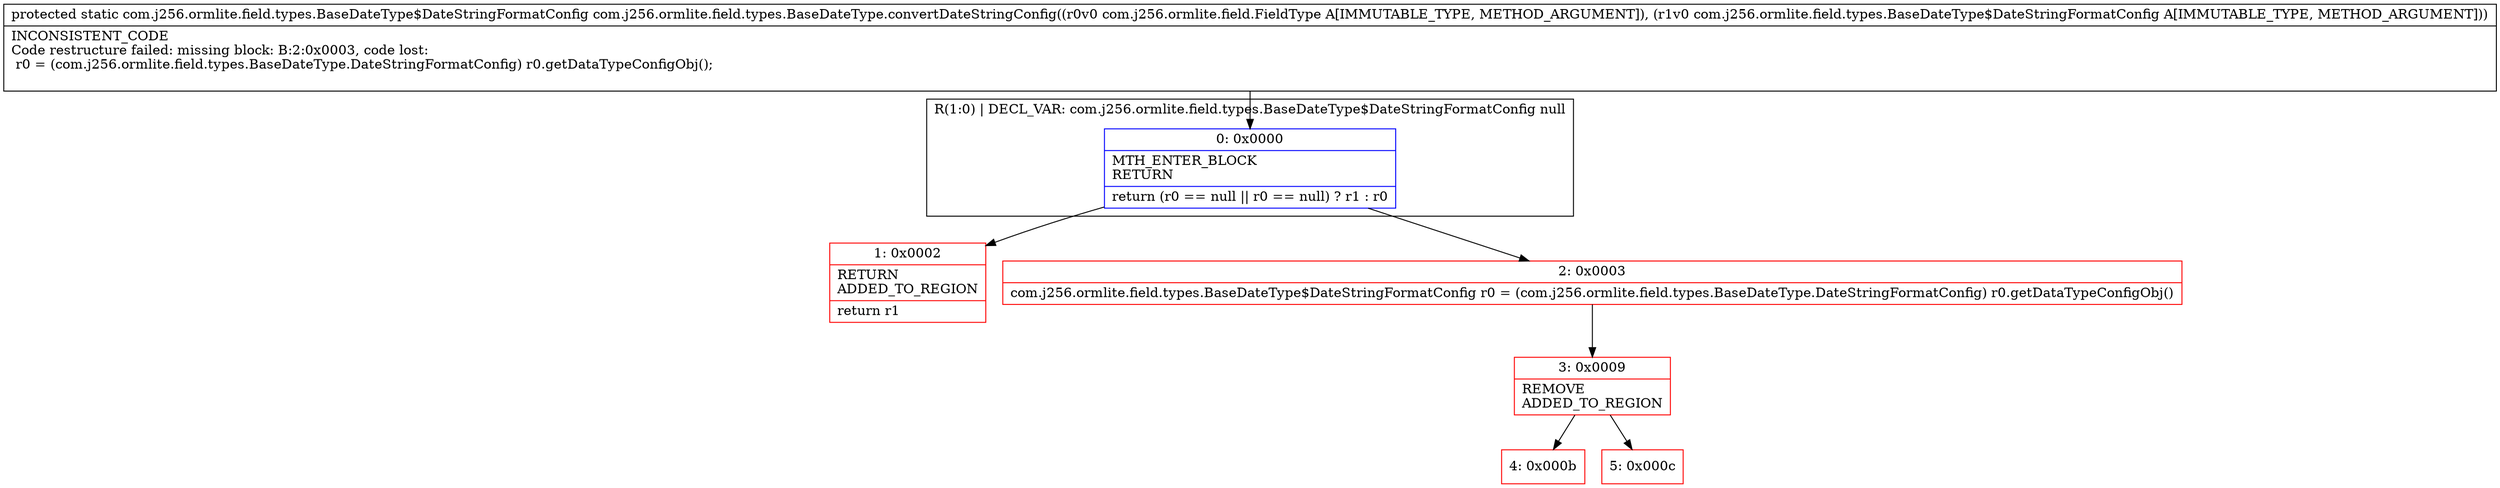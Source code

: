digraph "CFG forcom.j256.ormlite.field.types.BaseDateType.convertDateStringConfig(Lcom\/j256\/ormlite\/field\/FieldType;Lcom\/j256\/ormlite\/field\/types\/BaseDateType$DateStringFormatConfig;)Lcom\/j256\/ormlite\/field\/types\/BaseDateType$DateStringFormatConfig;" {
subgraph cluster_Region_349007998 {
label = "R(1:0) | DECL_VAR: com.j256.ormlite.field.types.BaseDateType$DateStringFormatConfig null\l";
node [shape=record,color=blue];
Node_0 [shape=record,label="{0\:\ 0x0000|MTH_ENTER_BLOCK\lRETURN\l|return (r0 == null \|\| r0 == null) ? r1 : r0\l}"];
}
Node_1 [shape=record,color=red,label="{1\:\ 0x0002|RETURN\lADDED_TO_REGION\l|return r1\l}"];
Node_2 [shape=record,color=red,label="{2\:\ 0x0003|com.j256.ormlite.field.types.BaseDateType$DateStringFormatConfig r0 = (com.j256.ormlite.field.types.BaseDateType.DateStringFormatConfig) r0.getDataTypeConfigObj()\l}"];
Node_3 [shape=record,color=red,label="{3\:\ 0x0009|REMOVE\lADDED_TO_REGION\l}"];
Node_4 [shape=record,color=red,label="{4\:\ 0x000b}"];
Node_5 [shape=record,color=red,label="{5\:\ 0x000c}"];
MethodNode[shape=record,label="{protected static com.j256.ormlite.field.types.BaseDateType$DateStringFormatConfig com.j256.ormlite.field.types.BaseDateType.convertDateStringConfig((r0v0 com.j256.ormlite.field.FieldType A[IMMUTABLE_TYPE, METHOD_ARGUMENT]), (r1v0 com.j256.ormlite.field.types.BaseDateType$DateStringFormatConfig A[IMMUTABLE_TYPE, METHOD_ARGUMENT]))  | INCONSISTENT_CODE\lCode restructure failed: missing block: B:2:0x0003, code lost:\l    r0 = (com.j256.ormlite.field.types.BaseDateType.DateStringFormatConfig) r0.getDataTypeConfigObj();\l\l}"];
MethodNode -> Node_0;
Node_0 -> Node_1;
Node_0 -> Node_2;
Node_2 -> Node_3;
Node_3 -> Node_4;
Node_3 -> Node_5;
}

